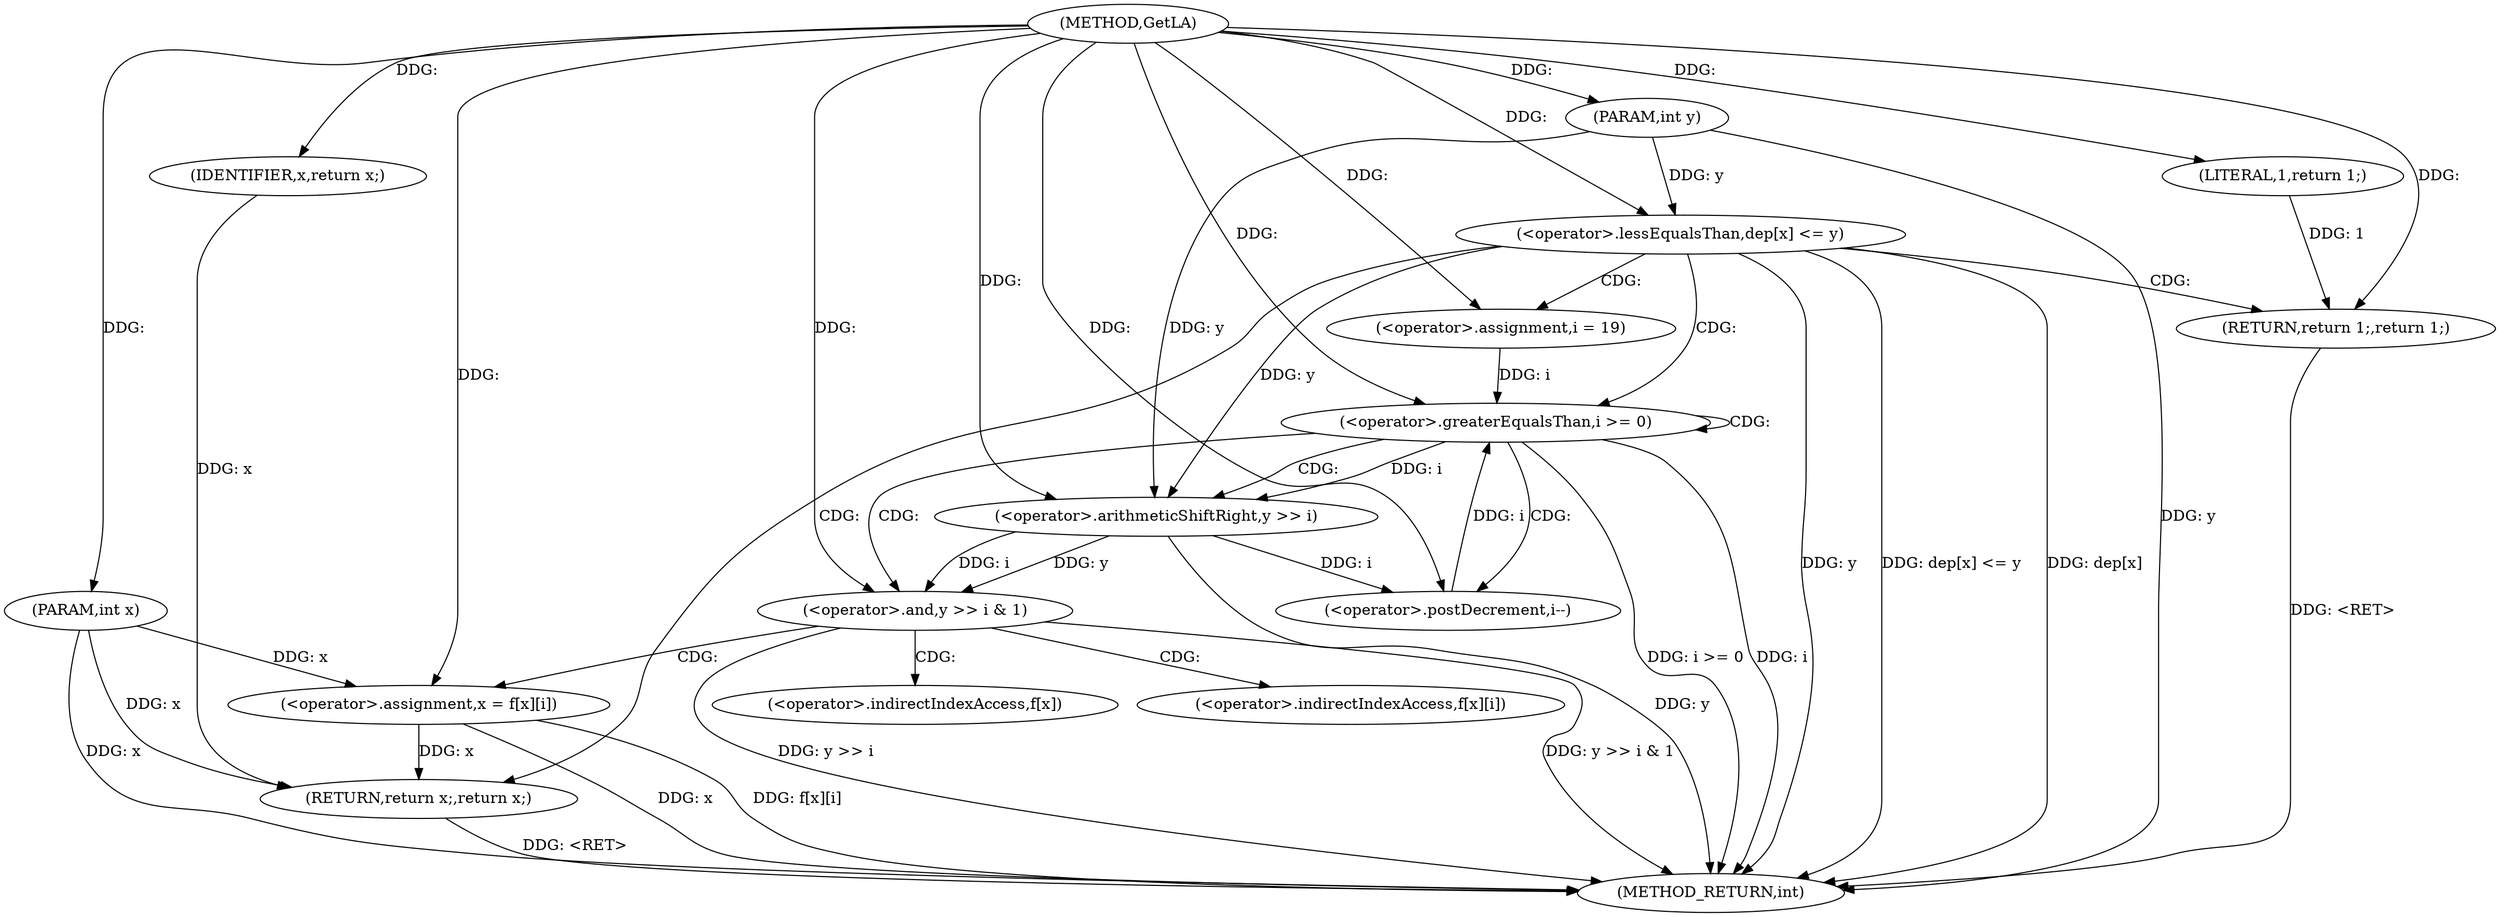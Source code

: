 digraph "GetLA" {  
"1000457" [label = "(METHOD,GetLA)" ]
"1000494" [label = "(METHOD_RETURN,int)" ]
"1000458" [label = "(PARAM,int x)" ]
"1000459" [label = "(PARAM,int y)" ]
"1000492" [label = "(RETURN,return x;,return x;)" ]
"1000462" [label = "(<operator>.lessEqualsThan,dep[x] <= y)" ]
"1000467" [label = "(RETURN,return 1;,return 1;)" ]
"1000471" [label = "(<operator>.assignment,i = 19)" ]
"1000474" [label = "(<operator>.greaterEqualsThan,i >= 0)" ]
"1000477" [label = "(<operator>.postDecrement,i--)" ]
"1000493" [label = "(IDENTIFIER,x,return x;)" ]
"1000468" [label = "(LITERAL,1,return 1;)" ]
"1000480" [label = "(<operator>.and,y >> i & 1)" ]
"1000485" [label = "(<operator>.assignment,x = f[x][i])" ]
"1000481" [label = "(<operator>.arithmeticShiftRight,y >> i)" ]
"1000487" [label = "(<operator>.indirectIndexAccess,f[x][i])" ]
"1000488" [label = "(<operator>.indirectIndexAccess,f[x])" ]
  "1000492" -> "1000494"  [ label = "DDG: <RET>"] 
  "1000467" -> "1000494"  [ label = "DDG: <RET>"] 
  "1000458" -> "1000494"  [ label = "DDG: x"] 
  "1000459" -> "1000494"  [ label = "DDG: y"] 
  "1000462" -> "1000494"  [ label = "DDG: dep[x]"] 
  "1000462" -> "1000494"  [ label = "DDG: y"] 
  "1000462" -> "1000494"  [ label = "DDG: dep[x] <= y"] 
  "1000474" -> "1000494"  [ label = "DDG: i"] 
  "1000474" -> "1000494"  [ label = "DDG: i >= 0"] 
  "1000481" -> "1000494"  [ label = "DDG: y"] 
  "1000480" -> "1000494"  [ label = "DDG: y >> i"] 
  "1000480" -> "1000494"  [ label = "DDG: y >> i & 1"] 
  "1000485" -> "1000494"  [ label = "DDG: x"] 
  "1000485" -> "1000494"  [ label = "DDG: f[x][i]"] 
  "1000457" -> "1000458"  [ label = "DDG: "] 
  "1000457" -> "1000459"  [ label = "DDG: "] 
  "1000493" -> "1000492"  [ label = "DDG: x"] 
  "1000485" -> "1000492"  [ label = "DDG: x"] 
  "1000458" -> "1000492"  [ label = "DDG: x"] 
  "1000468" -> "1000467"  [ label = "DDG: 1"] 
  "1000457" -> "1000467"  [ label = "DDG: "] 
  "1000457" -> "1000471"  [ label = "DDG: "] 
  "1000457" -> "1000493"  [ label = "DDG: "] 
  "1000459" -> "1000462"  [ label = "DDG: y"] 
  "1000457" -> "1000462"  [ label = "DDG: "] 
  "1000457" -> "1000468"  [ label = "DDG: "] 
  "1000471" -> "1000474"  [ label = "DDG: i"] 
  "1000477" -> "1000474"  [ label = "DDG: i"] 
  "1000457" -> "1000474"  [ label = "DDG: "] 
  "1000481" -> "1000477"  [ label = "DDG: i"] 
  "1000457" -> "1000477"  [ label = "DDG: "] 
  "1000481" -> "1000480"  [ label = "DDG: y"] 
  "1000481" -> "1000480"  [ label = "DDG: i"] 
  "1000457" -> "1000480"  [ label = "DDG: "] 
  "1000458" -> "1000485"  [ label = "DDG: x"] 
  "1000457" -> "1000485"  [ label = "DDG: "] 
  "1000462" -> "1000481"  [ label = "DDG: y"] 
  "1000459" -> "1000481"  [ label = "DDG: y"] 
  "1000457" -> "1000481"  [ label = "DDG: "] 
  "1000474" -> "1000481"  [ label = "DDG: i"] 
  "1000462" -> "1000471"  [ label = "CDG: "] 
  "1000462" -> "1000492"  [ label = "CDG: "] 
  "1000462" -> "1000467"  [ label = "CDG: "] 
  "1000462" -> "1000474"  [ label = "CDG: "] 
  "1000474" -> "1000477"  [ label = "CDG: "] 
  "1000474" -> "1000474"  [ label = "CDG: "] 
  "1000474" -> "1000481"  [ label = "CDG: "] 
  "1000474" -> "1000480"  [ label = "CDG: "] 
  "1000480" -> "1000488"  [ label = "CDG: "] 
  "1000480" -> "1000487"  [ label = "CDG: "] 
  "1000480" -> "1000485"  [ label = "CDG: "] 
}
